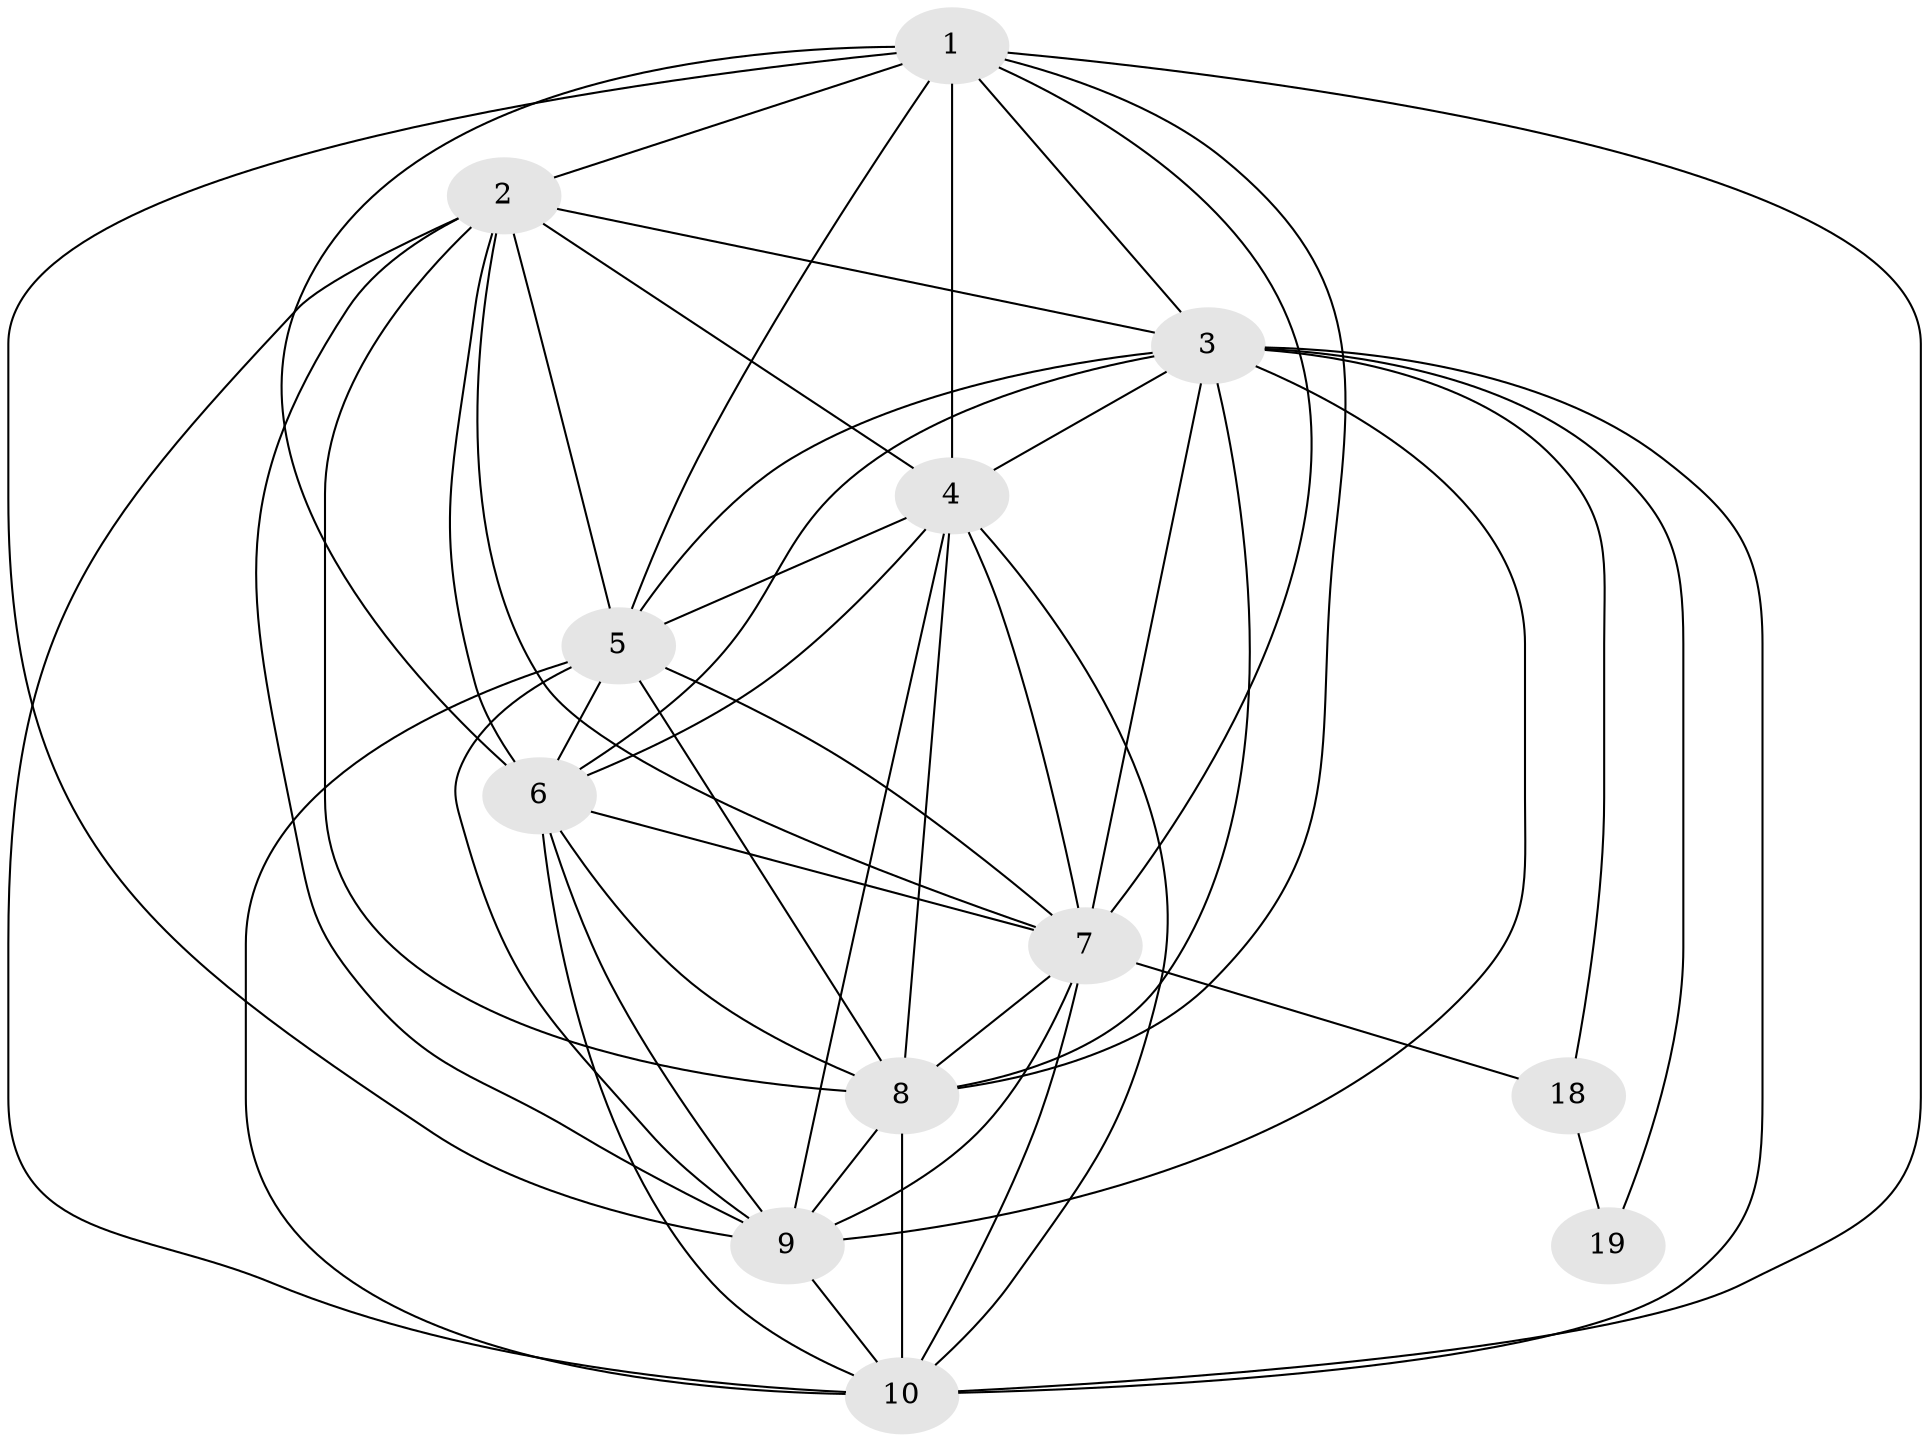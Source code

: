 // Generated by graph-tools (version 1.1) at 2025/46/02/15/25 05:46:28]
// undirected, 12 vertices, 49 edges
graph export_dot {
graph [start="1"]
  node [color=gray90,style=filled];
  1 [super="+13+15+16+20"];
  2 [super="+11+12"];
  3 [super="+13+14"];
  4 [super="+17"];
  5 [super="+14"];
  6 [super="+11+12+16"];
  7;
  8;
  9 [super="+15"];
  10 [super="+17"];
  18;
  19 [super="+20"];
  1 -- 2;
  1 -- 3;
  1 -- 4;
  1 -- 5;
  1 -- 6;
  1 -- 7;
  1 -- 8;
  1 -- 9;
  1 -- 10;
  2 -- 3;
  2 -- 4;
  2 -- 5;
  2 -- 6;
  2 -- 7;
  2 -- 8;
  2 -- 9;
  2 -- 10;
  3 -- 4;
  3 -- 5;
  3 -- 6;
  3 -- 7;
  3 -- 8;
  3 -- 9;
  3 -- 10;
  3 -- 18;
  3 -- 19;
  4 -- 5;
  4 -- 6;
  4 -- 7;
  4 -- 8;
  4 -- 9;
  4 -- 10;
  5 -- 6;
  5 -- 7;
  5 -- 8;
  5 -- 9;
  5 -- 10;
  6 -- 7;
  6 -- 8;
  6 -- 9;
  6 -- 10;
  7 -- 8;
  7 -- 9;
  7 -- 10;
  7 -- 18;
  8 -- 9;
  8 -- 10;
  9 -- 10;
  18 -- 19;
}
